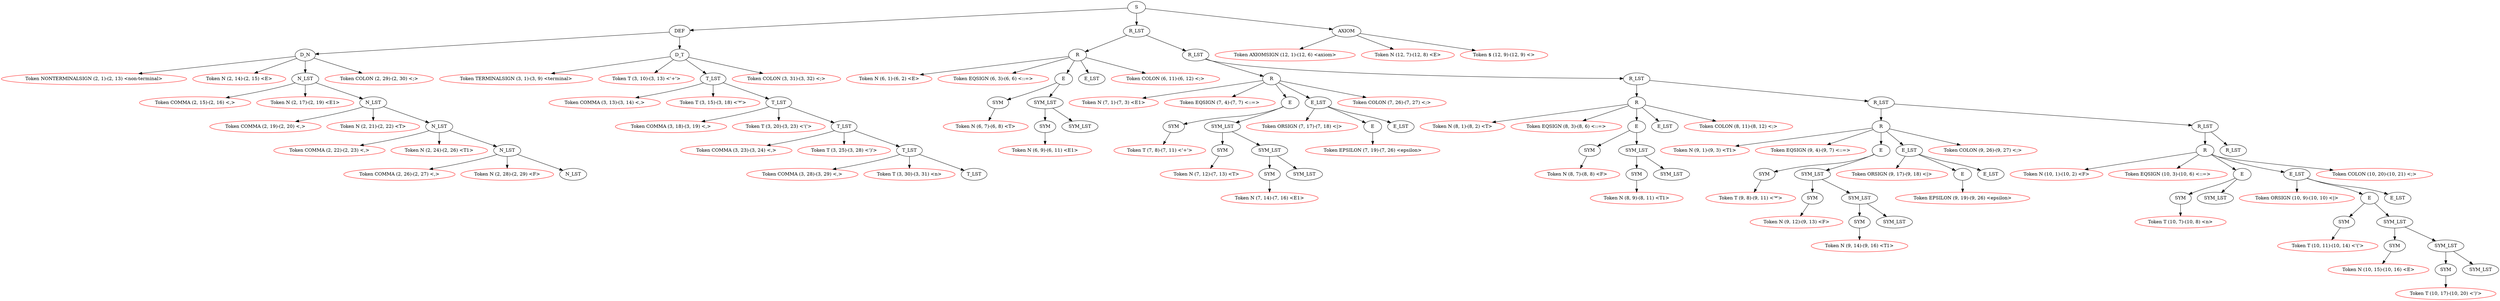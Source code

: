 digraph {
1 [label="S"][color=black]
2 [label="DEF"][color=black]
3 [label="D_N"][color=black]
4 [label="Token NONTERMINALSIGN (2, 1)-(2, 13) <non-terminal>"][color=red]
3->4
5 [label="Token N (2, 14)-(2, 15) <E>"][color=red]
3->5
6 [label="N_LST"][color=black]
7 [label="Token COMMA (2, 15)-(2, 16) <,>"][color=red]
6->7
8 [label="Token N (2, 17)-(2, 19) <E1>"][color=red]
6->8
9 [label="N_LST"][color=black]
10 [label="Token COMMA (2, 19)-(2, 20) <,>"][color=red]
9->10
11 [label="Token N (2, 21)-(2, 22) <T>"][color=red]
9->11
12 [label="N_LST"][color=black]
13 [label="Token COMMA (2, 22)-(2, 23) <,>"][color=red]
12->13
14 [label="Token N (2, 24)-(2, 26) <T1>"][color=red]
12->14
15 [label="N_LST"][color=black]
16 [label="Token COMMA (2, 26)-(2, 27) <,>"][color=red]
15->16
17 [label="Token N (2, 28)-(2, 29) <F>"][color=red]
15->17
18 [label="N_LST"][color=black]
15->18
12->15
9->12
6->9
3->6
19 [label="Token COLON (2, 29)-(2, 30) <;>"][color=red]
3->19
2->3
20 [label="D_T"][color=black]
21 [label="Token TERMINALSIGN (3, 1)-(3, 9) <terminal>"][color=red]
20->21
22 [label="Token T (3, 10)-(3, 13) <'+'>"][color=red]
20->22
23 [label="T_LST"][color=black]
24 [label="Token COMMA (3, 13)-(3, 14) <,>"][color=red]
23->24
25 [label="Token T (3, 15)-(3, 18) <'*'>"][color=red]
23->25
26 [label="T_LST"][color=black]
27 [label="Token COMMA (3, 18)-(3, 19) <,>"][color=red]
26->27
28 [label="Token T (3, 20)-(3, 23) <'('>"][color=red]
26->28
29 [label="T_LST"][color=black]
30 [label="Token COMMA (3, 23)-(3, 24) <,>"][color=red]
29->30
31 [label="Token T (3, 25)-(3, 28) <')'>"][color=red]
29->31
32 [label="T_LST"][color=black]
33 [label="Token COMMA (3, 28)-(3, 29) <,>"][color=red]
32->33
34 [label="Token T (3, 30)-(3, 31) <n>"][color=red]
32->34
35 [label="T_LST"][color=black]
32->35
29->32
26->29
23->26
20->23
36 [label="Token COLON (3, 31)-(3, 32) <;>"][color=red]
20->36
2->20
1->2
37 [label="R_LST"][color=black]
38 [label="R"][color=black]
39 [label="Token N (6, 1)-(6, 2) <E>"][color=red]
38->39
40 [label="Token EQSIGN (6, 3)-(6, 6) <::=>"][color=red]
38->40
41 [label="E"][color=black]
42 [label="SYM"][color=black]
43 [label="Token N (6, 7)-(6, 8) <T>"][color=red]
42->43
41->42
44 [label="SYM_LST"][color=black]
45 [label="SYM"][color=black]
46 [label="Token N (6, 9)-(6, 11) <E1>"][color=red]
45->46
44->45
47 [label="SYM_LST"][color=black]
44->47
41->44
38->41
48 [label="E_LST"][color=black]
38->48
49 [label="Token COLON (6, 11)-(6, 12) <;>"][color=red]
38->49
37->38
50 [label="R_LST"][color=black]
51 [label="R"][color=black]
52 [label="Token N (7, 1)-(7, 3) <E1>"][color=red]
51->52
53 [label="Token EQSIGN (7, 4)-(7, 7) <::=>"][color=red]
51->53
54 [label="E"][color=black]
55 [label="SYM"][color=black]
56 [label="Token T (7, 8)-(7, 11) <'+'>"][color=red]
55->56
54->55
57 [label="SYM_LST"][color=black]
58 [label="SYM"][color=black]
59 [label="Token N (7, 12)-(7, 13) <T>"][color=red]
58->59
57->58
60 [label="SYM_LST"][color=black]
61 [label="SYM"][color=black]
62 [label="Token N (7, 14)-(7, 16) <E1>"][color=red]
61->62
60->61
63 [label="SYM_LST"][color=black]
60->63
57->60
54->57
51->54
64 [label="E_LST"][color=black]
65 [label="Token ORSIGN (7, 17)-(7, 18) <|>"][color=red]
64->65
66 [label="E"][color=black]
67 [label="Token EPSILON (7, 19)-(7, 26) <epsilon>"][color=red]
66->67
64->66
68 [label="E_LST"][color=black]
64->68
51->64
69 [label="Token COLON (7, 26)-(7, 27) <;>"][color=red]
51->69
50->51
70 [label="R_LST"][color=black]
71 [label="R"][color=black]
72 [label="Token N (8, 1)-(8, 2) <T>"][color=red]
71->72
73 [label="Token EQSIGN (8, 3)-(8, 6) <::=>"][color=red]
71->73
74 [label="E"][color=black]
75 [label="SYM"][color=black]
76 [label="Token N (8, 7)-(8, 8) <F>"][color=red]
75->76
74->75
77 [label="SYM_LST"][color=black]
78 [label="SYM"][color=black]
79 [label="Token N (8, 9)-(8, 11) <T1>"][color=red]
78->79
77->78
80 [label="SYM_LST"][color=black]
77->80
74->77
71->74
81 [label="E_LST"][color=black]
71->81
82 [label="Token COLON (8, 11)-(8, 12) <;>"][color=red]
71->82
70->71
83 [label="R_LST"][color=black]
84 [label="R"][color=black]
85 [label="Token N (9, 1)-(9, 3) <T1>"][color=red]
84->85
86 [label="Token EQSIGN (9, 4)-(9, 7) <::=>"][color=red]
84->86
87 [label="E"][color=black]
88 [label="SYM"][color=black]
89 [label="Token T (9, 8)-(9, 11) <'*'>"][color=red]
88->89
87->88
90 [label="SYM_LST"][color=black]
91 [label="SYM"][color=black]
92 [label="Token N (9, 12)-(9, 13) <F>"][color=red]
91->92
90->91
93 [label="SYM_LST"][color=black]
94 [label="SYM"][color=black]
95 [label="Token N (9, 14)-(9, 16) <T1>"][color=red]
94->95
93->94
96 [label="SYM_LST"][color=black]
93->96
90->93
87->90
84->87
97 [label="E_LST"][color=black]
98 [label="Token ORSIGN (9, 17)-(9, 18) <|>"][color=red]
97->98
99 [label="E"][color=black]
100 [label="Token EPSILON (9, 19)-(9, 26) <epsilon>"][color=red]
99->100
97->99
101 [label="E_LST"][color=black]
97->101
84->97
102 [label="Token COLON (9, 26)-(9, 27) <;>"][color=red]
84->102
83->84
103 [label="R_LST"][color=black]
104 [label="R"][color=black]
105 [label="Token N (10, 1)-(10, 2) <F>"][color=red]
104->105
106 [label="Token EQSIGN (10, 3)-(10, 6) <::=>"][color=red]
104->106
107 [label="E"][color=black]
108 [label="SYM"][color=black]
109 [label="Token T (10, 7)-(10, 8) <n>"][color=red]
108->109
107->108
110 [label="SYM_LST"][color=black]
107->110
104->107
111 [label="E_LST"][color=black]
112 [label="Token ORSIGN (10, 9)-(10, 10) <|>"][color=red]
111->112
113 [label="E"][color=black]
114 [label="SYM"][color=black]
115 [label="Token T (10, 11)-(10, 14) <'('>"][color=red]
114->115
113->114
116 [label="SYM_LST"][color=black]
117 [label="SYM"][color=black]
118 [label="Token N (10, 15)-(10, 16) <E>"][color=red]
117->118
116->117
119 [label="SYM_LST"][color=black]
120 [label="SYM"][color=black]
121 [label="Token T (10, 17)-(10, 20) <')'>"][color=red]
120->121
119->120
122 [label="SYM_LST"][color=black]
119->122
116->119
113->116
111->113
123 [label="E_LST"][color=black]
111->123
104->111
124 [label="Token COLON (10, 20)-(10, 21) <;>"][color=red]
104->124
103->104
125 [label="R_LST"][color=black]
103->125
83->103
70->83
50->70
37->50
1->37
126 [label="AXIOM"][color=black]
127 [label="Token AXIOMSIGN (12, 1)-(12, 6) <axiom>"][color=red]
126->127
128 [label="Token N (12, 7)-(12, 8) <E>"][color=red]
126->128
131 [label="Token $ (12, 9)-(12, 9) <>"][color=red]
126->131
1->126
}
